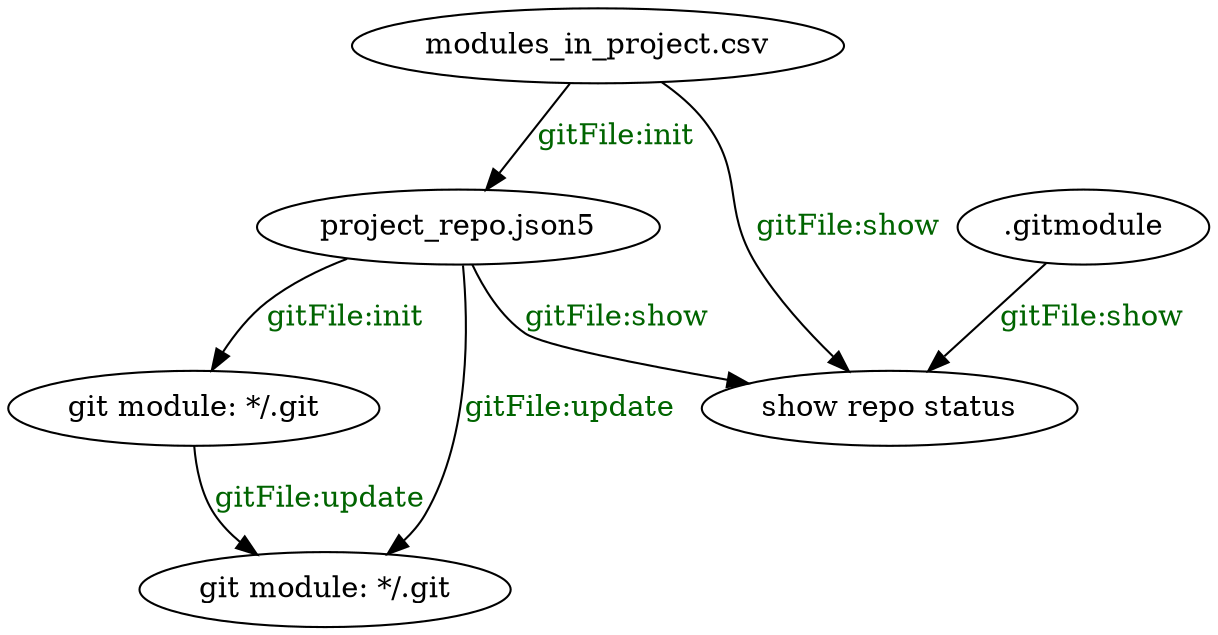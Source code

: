digraph pic1 {
  projRepoConfigCSV   [label = "modules_in_project.csv"]
  projRepoConfigJSON  [label = "project_repo.json5"]
  projSubmodule       [label = "git module: */.git"]
  projSubmoduleBranch [label = "git module: */.git"]
  submoduleStatus     [label = "show repo status"]
  gitModuleInfo       [label = ".gitmodule"]

  projRepoConfigCSV  -> projRepoConfigJSON  [label="gitFile:init", fontcolor=darkgreen]
  projRepoConfigJSON -> projSubmodule       [label="gitFile:init", fontcolor=darkgreen]

  projRepoConfigJSON -> projSubmoduleBranch [label="gitFile:update", fontcolor=darkgreen]
  projSubmodule      -> projSubmoduleBranch [label="gitFile:update", fontcolor=darkgreen]


  projRepoConfigCSV  -> submoduleStatus [label="gitFile:show", fontcolor=darkgreen]
  projRepoConfigJSON -> submoduleStatus [label="gitFile:show", fontcolor=darkgreen]
  gitModuleInfo      -> submoduleStatus [label="gitFile:show", fontcolor=darkgreen]
}
